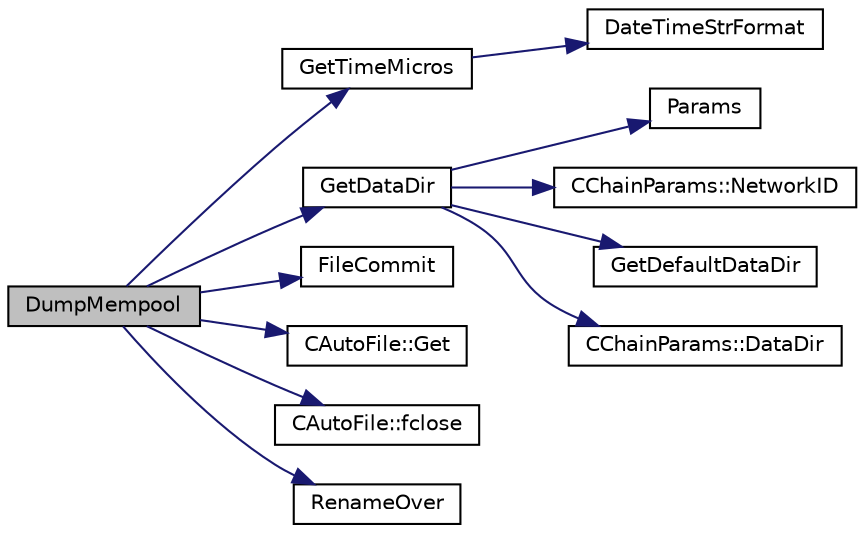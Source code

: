 digraph "DumpMempool"
{
  edge [fontname="Helvetica",fontsize="10",labelfontname="Helvetica",labelfontsize="10"];
  node [fontname="Helvetica",fontsize="10",shape=record];
  rankdir="LR";
  Node673 [label="DumpMempool",height=0.2,width=0.4,color="black", fillcolor="grey75", style="filled", fontcolor="black"];
  Node673 -> Node674 [color="midnightblue",fontsize="10",style="solid",fontname="Helvetica"];
  Node674 [label="GetTimeMicros",height=0.2,width=0.4,color="black", fillcolor="white", style="filled",URL="$d8/d3c/util_8h.html#a0c5a06b50cd805b1923552114494c029"];
  Node674 -> Node675 [color="midnightblue",fontsize="10",style="solid",fontname="Helvetica"];
  Node675 [label="DateTimeStrFormat",height=0.2,width=0.4,color="black", fillcolor="white", style="filled",URL="$d8/d3c/util_8h.html#a749bc6776c8ec72d7c5e4dea56aee415"];
  Node673 -> Node676 [color="midnightblue",fontsize="10",style="solid",fontname="Helvetica"];
  Node676 [label="GetDataDir",height=0.2,width=0.4,color="black", fillcolor="white", style="filled",URL="$df/d2d/util_8cpp.html#ab83866a054745d4b30a3948a1b44beba"];
  Node676 -> Node677 [color="midnightblue",fontsize="10",style="solid",fontname="Helvetica"];
  Node677 [label="Params",height=0.2,width=0.4,color="black", fillcolor="white", style="filled",URL="$df/dbf/chainparams_8cpp.html#ace5c5b706d71a324a417dd2db394fd4a",tooltip="Return the currently selected parameters. "];
  Node676 -> Node678 [color="midnightblue",fontsize="10",style="solid",fontname="Helvetica"];
  Node678 [label="CChainParams::NetworkID",height=0.2,width=0.4,color="black", fillcolor="white", style="filled",URL="$d1/d4f/class_c_chain_params.html#a90dc493ec0c0325c98c3ac06eb99862b"];
  Node676 -> Node679 [color="midnightblue",fontsize="10",style="solid",fontname="Helvetica"];
  Node679 [label="GetDefaultDataDir",height=0.2,width=0.4,color="black", fillcolor="white", style="filled",URL="$df/d2d/util_8cpp.html#ab272995de020a3bcbf743be630e485c6"];
  Node676 -> Node680 [color="midnightblue",fontsize="10",style="solid",fontname="Helvetica"];
  Node680 [label="CChainParams::DataDir",height=0.2,width=0.4,color="black", fillcolor="white", style="filled",URL="$d1/d4f/class_c_chain_params.html#a959488b5d8e6fe62857940b831d73a78"];
  Node673 -> Node681 [color="midnightblue",fontsize="10",style="solid",fontname="Helvetica"];
  Node681 [label="FileCommit",height=0.2,width=0.4,color="black", fillcolor="white", style="filled",URL="$df/d2d/util_8cpp.html#a7572b77c2a5191de8d40d4050322ab84"];
  Node673 -> Node682 [color="midnightblue",fontsize="10",style="solid",fontname="Helvetica"];
  Node682 [label="CAutoFile::Get",height=0.2,width=0.4,color="black", fillcolor="white", style="filled",URL="$df/dc9/class_c_auto_file.html#a2c1ad2d25562fea82a54bdef2793a0dd",tooltip="Get wrapped FILE* without transfer of ownership. "];
  Node673 -> Node683 [color="midnightblue",fontsize="10",style="solid",fontname="Helvetica"];
  Node683 [label="CAutoFile::fclose",height=0.2,width=0.4,color="black", fillcolor="white", style="filled",URL="$df/dc9/class_c_auto_file.html#abcbafe943bfe392c09363078fa8a4e77"];
  Node673 -> Node684 [color="midnightblue",fontsize="10",style="solid",fontname="Helvetica"];
  Node684 [label="RenameOver",height=0.2,width=0.4,color="black", fillcolor="white", style="filled",URL="$df/d2d/util_8cpp.html#ad8f8509a84cc6f53344a5ac76369c327"];
}
